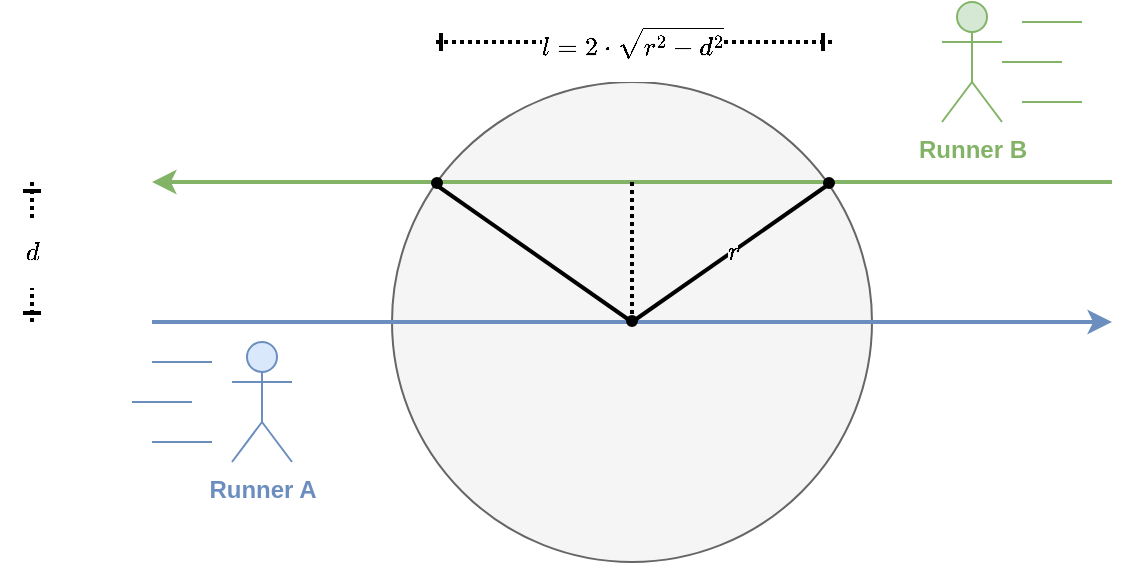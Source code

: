 <mxfile version="11.3.0" type="device" pages="1"><diagram id="zJWyFfj0O_tAb_v5Vmdt" name="Page-1"><mxGraphModel dx="884" dy="666" grid="1" gridSize="10" guides="1" tooltips="1" connect="1" arrows="1" fold="1" page="1" pageScale="1" pageWidth="827" pageHeight="1169" math="1" shadow="0"><root><mxCell id="0"/><mxCell id="1" parent="0"/><mxCell id="yETEVI7fxR8KEwr18GQe-1" value="" style="ellipse;whiteSpace=wrap;html=1;aspect=fixed;fillColor=#f5f5f5;strokeColor=#666666;fontColor=#333333;labelBackgroundColor=#F5F5F5;" parent="1" vertex="1"><mxGeometry x="280" y="120" width="240" height="240" as="geometry"/></mxCell><mxCell id="yETEVI7fxR8KEwr18GQe-4" value="" style="endArrow=classic;html=1;strokeWidth=2;fillColor=#dae8fc;strokeColor=#6c8ebf;" parent="1" edge="1"><mxGeometry width="50" height="50" relative="1" as="geometry"><mxPoint x="160" y="240" as="sourcePoint"/><mxPoint x="640" y="240" as="targetPoint"/></mxGeometry></mxCell><mxCell id="yETEVI7fxR8KEwr18GQe-5" value="" style="endArrow=none;html=1;startArrow=classic;startFill=1;endFill=0;strokeWidth=2;fillColor=#d5e8d4;strokeColor=#82b366;" parent="1" edge="1"><mxGeometry width="50" height="50" relative="1" as="geometry"><mxPoint x="160" y="170" as="sourcePoint"/><mxPoint x="640" y="170" as="targetPoint"/></mxGeometry></mxCell><mxCell id="yETEVI7fxR8KEwr18GQe-6" value="" style="endArrow=none;html=1;strokeWidth=2;" parent="1" edge="1"><mxGeometry width="50" height="50" relative="1" as="geometry"><mxPoint x="300" y="170" as="sourcePoint"/><mxPoint x="400" y="240" as="targetPoint"/></mxGeometry></mxCell><mxCell id="yETEVI7fxR8KEwr18GQe-7" value="$$r$$" style="endArrow=none;html=1;spacingTop=0;spacing=2;strokeWidth=2;labelBackgroundColor=#F5F5F5;" parent="1" edge="1"><mxGeometry width="50" height="50" relative="1" as="geometry"><mxPoint x="400" y="240" as="sourcePoint"/><mxPoint x="500" y="170" as="targetPoint"/></mxGeometry></mxCell><mxCell id="yETEVI7fxR8KEwr18GQe-8" value="" style="endArrow=none;html=1;dashed=1;strokeWidth=2;dashPattern=1 1;" parent="1" edge="1"><mxGeometry width="50" height="50" relative="1" as="geometry"><mxPoint x="400" y="240" as="sourcePoint"/><mxPoint x="400" y="170" as="targetPoint"/></mxGeometry></mxCell><mxCell id="yETEVI7fxR8KEwr18GQe-9" value="$$d$$" style="endArrow=ERone;startArrow=ERone;html=1;dashed=1;startFill=0;endFill=0;strokeWidth=2;dashPattern=1 1;" parent="1" edge="1"><mxGeometry width="50" height="50" relative="1" as="geometry"><mxPoint x="100" y="240" as="sourcePoint"/><mxPoint x="100" y="170" as="targetPoint"/></mxGeometry></mxCell><mxCell id="yETEVI7fxR8KEwr18GQe-10" value="$$l = 2 \cdot \sqrt{r^2-d^2}$$" style="endArrow=ERone;startArrow=ERone;html=1;dashed=1;startFill=0;endFill=0;strokeWidth=2;dashPattern=1 1;" parent="1" edge="1"><mxGeometry width="50" height="50" relative="1" as="geometry"><mxPoint x="500" y="100" as="sourcePoint"/><mxPoint x="300" y="100" as="targetPoint"/></mxGeometry></mxCell><mxCell id="yETEVI7fxR8KEwr18GQe-11" value="Runner A" style="shape=umlActor;verticalLabelPosition=bottom;labelBackgroundColor=#ffffff;verticalAlign=top;html=1;outlineConnect=0;fillColor=#dae8fc;strokeColor=#6c8ebf;fontColor=#6C8EBF;fontStyle=1" parent="1" vertex="1"><mxGeometry x="200" y="250" width="30" height="60" as="geometry"/></mxCell><mxCell id="yETEVI7fxR8KEwr18GQe-12" value="" style="endArrow=none;html=1;fillColor=#dae8fc;strokeColor=#6c8ebf;" parent="1" edge="1"><mxGeometry width="50" height="50" relative="1" as="geometry"><mxPoint x="160" y="260" as="sourcePoint"/><mxPoint x="190" y="260" as="targetPoint"/></mxGeometry></mxCell><mxCell id="yETEVI7fxR8KEwr18GQe-13" value="" style="endArrow=none;html=1;fillColor=#dae8fc;strokeColor=#6c8ebf;" parent="1" edge="1"><mxGeometry width="50" height="50" relative="1" as="geometry"><mxPoint x="150" y="280" as="sourcePoint"/><mxPoint x="180" y="280" as="targetPoint"/></mxGeometry></mxCell><mxCell id="yETEVI7fxR8KEwr18GQe-14" value="" style="endArrow=none;html=1;fillColor=#dae8fc;strokeColor=#6c8ebf;" parent="1" edge="1"><mxGeometry width="50" height="50" relative="1" as="geometry"><mxPoint x="160" y="300" as="sourcePoint"/><mxPoint x="190" y="300" as="targetPoint"/></mxGeometry></mxCell><mxCell id="yETEVI7fxR8KEwr18GQe-15" value="Runner B" style="shape=umlActor;verticalLabelPosition=bottom;labelBackgroundColor=#ffffff;verticalAlign=top;html=1;outlineConnect=0;fillColor=#d5e8d4;strokeColor=#82b366;fontColor=#82B366;fontStyle=1" parent="1" vertex="1"><mxGeometry x="555" y="80" width="30" height="60" as="geometry"/></mxCell><mxCell id="yETEVI7fxR8KEwr18GQe-16" value="" style="endArrow=none;html=1;fillColor=#d5e8d4;strokeColor=#82b366;" parent="1" edge="1"><mxGeometry width="50" height="50" relative="1" as="geometry"><mxPoint x="595" y="90" as="sourcePoint"/><mxPoint x="625" y="90" as="targetPoint"/></mxGeometry></mxCell><mxCell id="yETEVI7fxR8KEwr18GQe-17" value="" style="endArrow=none;html=1;fillColor=#d5e8d4;strokeColor=#82b366;" parent="1" edge="1"><mxGeometry width="50" height="50" relative="1" as="geometry"><mxPoint x="585" y="110" as="sourcePoint"/><mxPoint x="615" y="110" as="targetPoint"/></mxGeometry></mxCell><mxCell id="yETEVI7fxR8KEwr18GQe-18" value="" style="endArrow=none;html=1;fillColor=#d5e8d4;strokeColor=#82b366;" parent="1" edge="1"><mxGeometry width="50" height="50" relative="1" as="geometry"><mxPoint x="595" y="130" as="sourcePoint"/><mxPoint x="625" y="130" as="targetPoint"/></mxGeometry></mxCell><mxCell id="yETEVI7fxR8KEwr18GQe-21" value="" style="ellipse;whiteSpace=wrap;html=1;aspect=fixed;fillColor=#000000;" parent="1" vertex="1"><mxGeometry x="397.5" y="237" width="5" height="5" as="geometry"/></mxCell><mxCell id="yETEVI7fxR8KEwr18GQe-24" value="" style="ellipse;whiteSpace=wrap;html=1;aspect=fixed;fillColor=#000000;" parent="1" vertex="1"><mxGeometry x="496" y="168" width="5" height="5" as="geometry"/></mxCell><mxCell id="yETEVI7fxR8KEwr18GQe-25" value="" style="ellipse;whiteSpace=wrap;html=1;aspect=fixed;fillColor=#000000;" parent="1" vertex="1"><mxGeometry x="300" y="168.0" width="5" height="5" as="geometry"/></mxCell></root></mxGraphModel></diagram></mxfile>